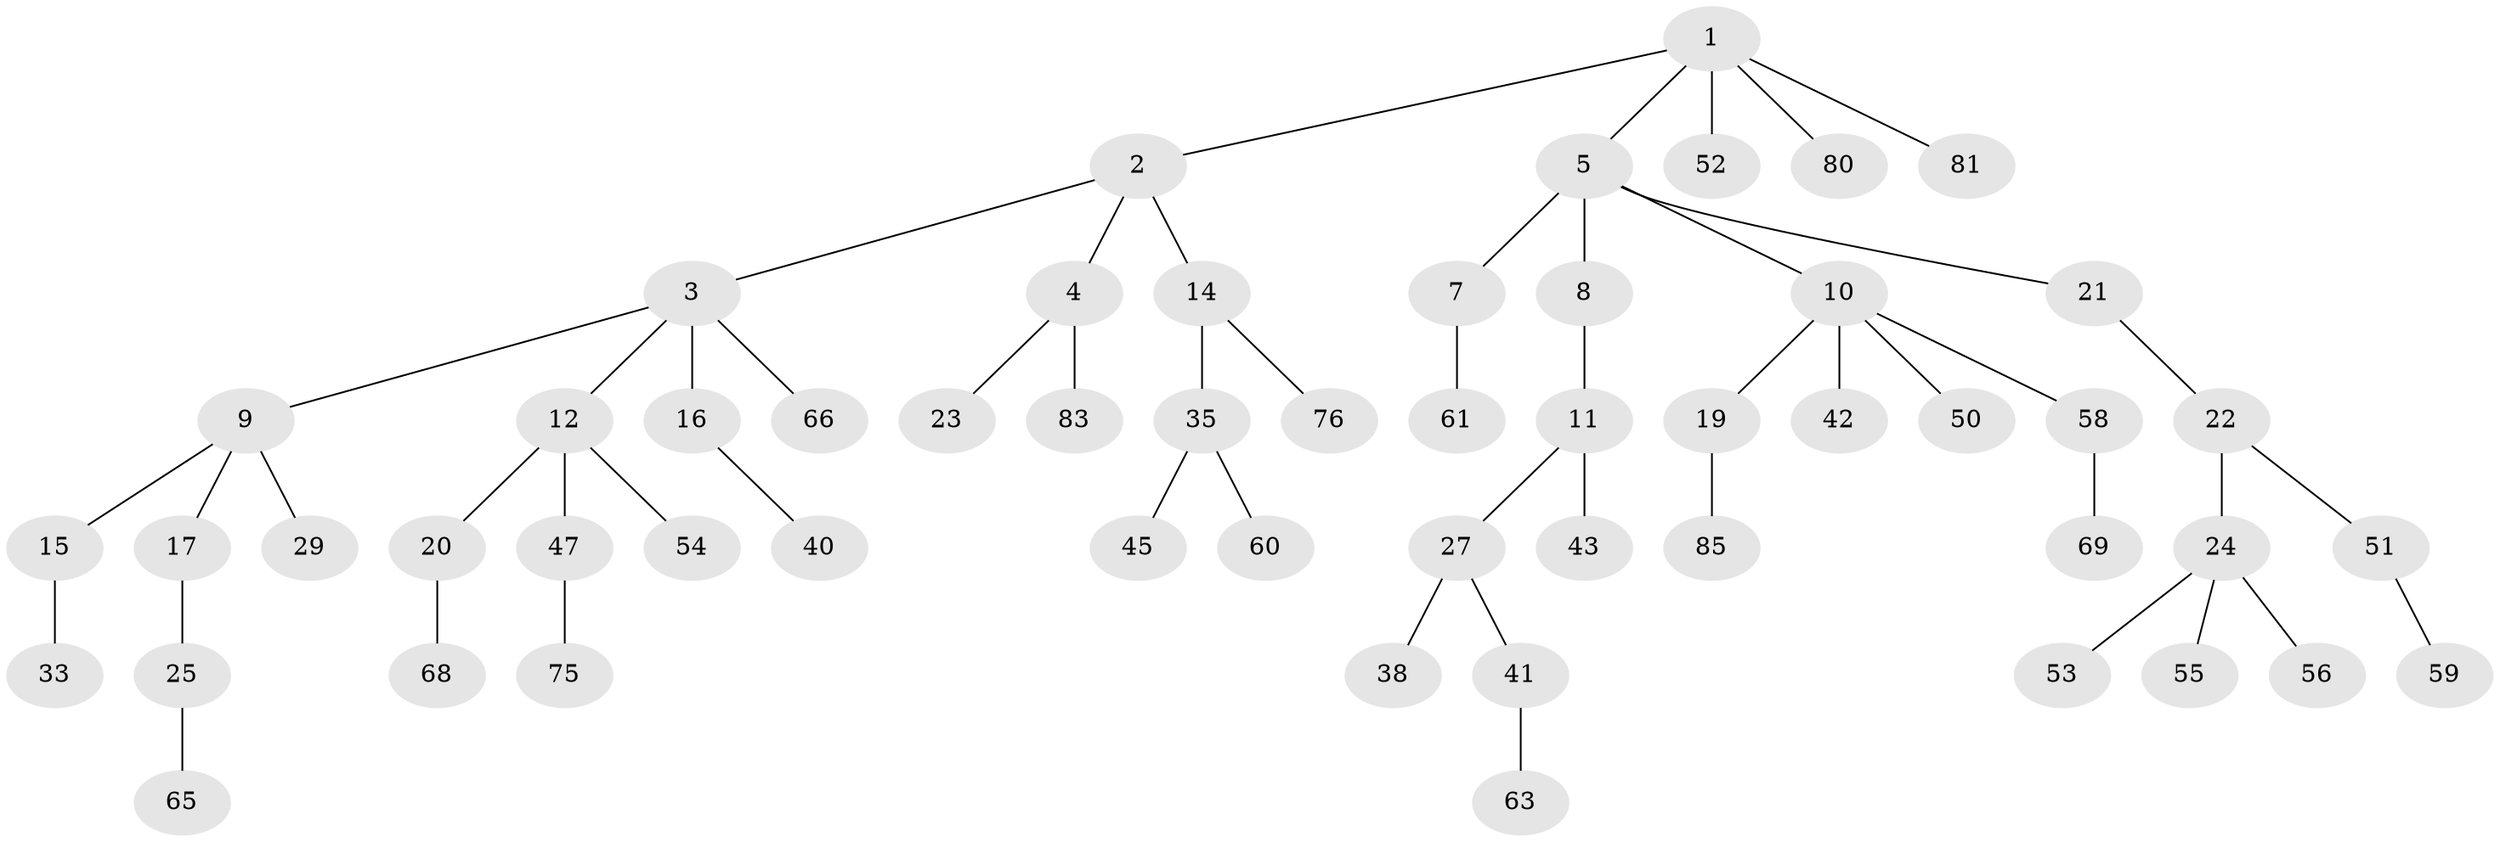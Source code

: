 // Generated by graph-tools (version 1.1) at 2025/52/02/27/25 19:52:10]
// undirected, 55 vertices, 54 edges
graph export_dot {
graph [start="1"]
  node [color=gray90,style=filled];
  1 [super="+48"];
  2 [super="+28"];
  3 [super="+32"];
  4 [super="+18"];
  5 [super="+6"];
  7 [super="+31"];
  8 [super="+84"];
  9 [super="+13"];
  10 [super="+44"];
  11 [super="+37"];
  12 [super="+36"];
  14 [super="+73"];
  15 [super="+57"];
  16;
  17;
  19 [super="+62"];
  20 [super="+71"];
  21;
  22 [super="+30"];
  23 [super="+26"];
  24 [super="+39"];
  25 [super="+34"];
  27 [super="+49"];
  29;
  33;
  35 [super="+64"];
  38;
  40 [super="+46"];
  41 [super="+78"];
  42;
  43;
  45 [super="+72"];
  47 [super="+82"];
  50;
  51;
  52;
  53;
  54;
  55;
  56;
  58 [super="+70"];
  59;
  60 [super="+79"];
  61 [super="+74"];
  63;
  65;
  66 [super="+67"];
  68;
  69 [super="+77"];
  75;
  76;
  80;
  81;
  83;
  85;
  1 -- 2;
  1 -- 5;
  1 -- 80;
  1 -- 81;
  1 -- 52;
  2 -- 3;
  2 -- 4;
  2 -- 14;
  3 -- 9;
  3 -- 12;
  3 -- 16;
  3 -- 66;
  4 -- 83;
  4 -- 23;
  5 -- 10;
  5 -- 21;
  5 -- 8;
  5 -- 7;
  7 -- 61;
  8 -- 11;
  9 -- 15;
  9 -- 17;
  9 -- 29;
  10 -- 19;
  10 -- 42;
  10 -- 50;
  10 -- 58;
  11 -- 27;
  11 -- 43;
  12 -- 20;
  12 -- 47;
  12 -- 54;
  14 -- 35;
  14 -- 76;
  15 -- 33;
  16 -- 40;
  17 -- 25;
  19 -- 85;
  20 -- 68;
  21 -- 22;
  22 -- 24;
  22 -- 51;
  24 -- 55;
  24 -- 56;
  24 -- 53;
  25 -- 65;
  27 -- 38;
  27 -- 41;
  35 -- 45;
  35 -- 60;
  41 -- 63;
  47 -- 75;
  51 -- 59;
  58 -- 69;
}
